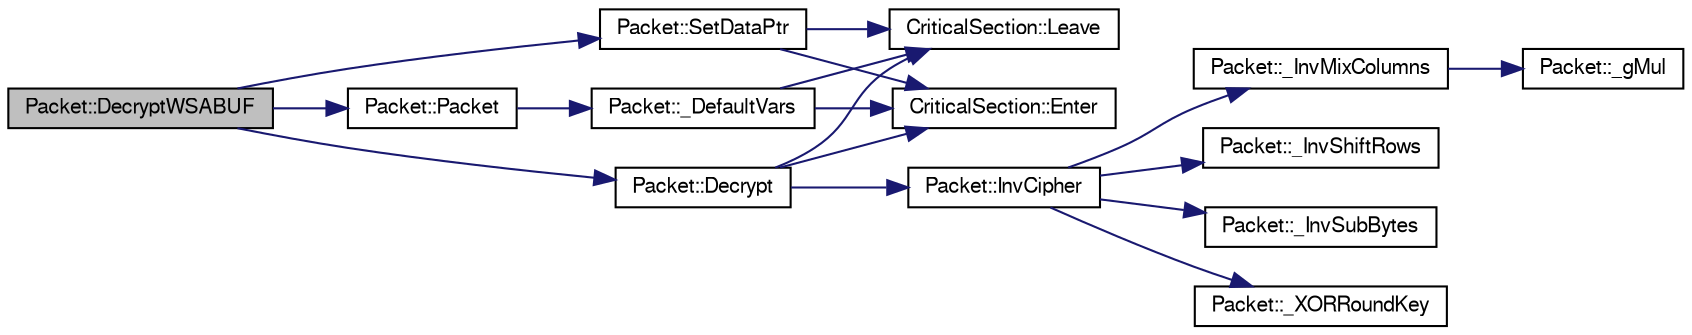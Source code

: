 digraph G
{
  edge [fontname="FreeSans",fontsize="10",labelfontname="FreeSans",labelfontsize="10"];
  node [fontname="FreeSans",fontsize="10",shape=record];
  rankdir=LR;
  Node1 [label="Packet::DecryptWSABUF",height=0.2,width=0.4,color="black", fillcolor="grey75", style="filled" fontcolor="black"];
  Node1 -> Node2 [color="midnightblue",fontsize="10",style="solid"];
  Node2 [label="Packet::Decrypt",height=0.2,width=0.4,color="black", fillcolor="white", style="filled",URL="$class_packet.html#a56f824d4224a1f4520bce1cb14a1a538"];
  Node2 -> Node3 [color="midnightblue",fontsize="10",style="solid"];
  Node3 [label="CriticalSection::Enter",height=0.2,width=0.4,color="black", fillcolor="white", style="filled",URL="$class_critical_section.html#a509be5342b2f07ae06e1af5d9e08b871"];
  Node2 -> Node4 [color="midnightblue",fontsize="10",style="solid"];
  Node4 [label="Packet::InvCipher",height=0.2,width=0.4,color="black", fillcolor="white", style="filled",URL="$class_packet.html#a9d0ad6ff35f95af7aa0decf12f8904da"];
  Node4 -> Node5 [color="midnightblue",fontsize="10",style="solid"];
  Node5 [label="Packet::_InvMixColumns",height=0.2,width=0.4,color="black", fillcolor="white", style="filled",URL="$class_packet.html#a4541689f2b22ad33ee10cbc5af267a0b"];
  Node5 -> Node6 [color="midnightblue",fontsize="10",style="solid"];
  Node6 [label="Packet::_gMul",height=0.2,width=0.4,color="black", fillcolor="white", style="filled",URL="$class_packet.html#ae2880e47fb958abeb1f4962b83e6276d"];
  Node4 -> Node7 [color="midnightblue",fontsize="10",style="solid"];
  Node7 [label="Packet::_InvShiftRows",height=0.2,width=0.4,color="black", fillcolor="white", style="filled",URL="$class_packet.html#af77aa4a8c2548c04734fcc0754d07867"];
  Node4 -> Node8 [color="midnightblue",fontsize="10",style="solid"];
  Node8 [label="Packet::_InvSubBytes",height=0.2,width=0.4,color="black", fillcolor="white", style="filled",URL="$class_packet.html#a0fe9e896e131b44ba51251e5c3da9e75"];
  Node4 -> Node9 [color="midnightblue",fontsize="10",style="solid"];
  Node9 [label="Packet::_XORRoundKey",height=0.2,width=0.4,color="black", fillcolor="white", style="filled",URL="$class_packet.html#a84e5482972722419c55ed281a30971ea"];
  Node2 -> Node10 [color="midnightblue",fontsize="10",style="solid"];
  Node10 [label="CriticalSection::Leave",height=0.2,width=0.4,color="black", fillcolor="white", style="filled",URL="$class_critical_section.html#a6fa0931385f066492f31fc98e3fca657"];
  Node1 -> Node11 [color="midnightblue",fontsize="10",style="solid"];
  Node11 [label="Packet::Packet",height=0.2,width=0.4,color="black", fillcolor="white", style="filled",URL="$class_packet.html#aabcfb963c0d5bc0fa554668f92989622"];
  Node11 -> Node12 [color="midnightblue",fontsize="10",style="solid"];
  Node12 [label="Packet::_DefaultVars",height=0.2,width=0.4,color="black", fillcolor="white", style="filled",URL="$class_packet.html#abc3d3ae32845a645edbe4bcd8fa3bc5f"];
  Node12 -> Node3 [color="midnightblue",fontsize="10",style="solid"];
  Node12 -> Node10 [color="midnightblue",fontsize="10",style="solid"];
  Node1 -> Node13 [color="midnightblue",fontsize="10",style="solid"];
  Node13 [label="Packet::SetDataPtr",height=0.2,width=0.4,color="black", fillcolor="white", style="filled",URL="$class_packet.html#a38192749e78469e015c2234fa5f3fed9"];
  Node13 -> Node3 [color="midnightblue",fontsize="10",style="solid"];
  Node13 -> Node10 [color="midnightblue",fontsize="10",style="solid"];
}
